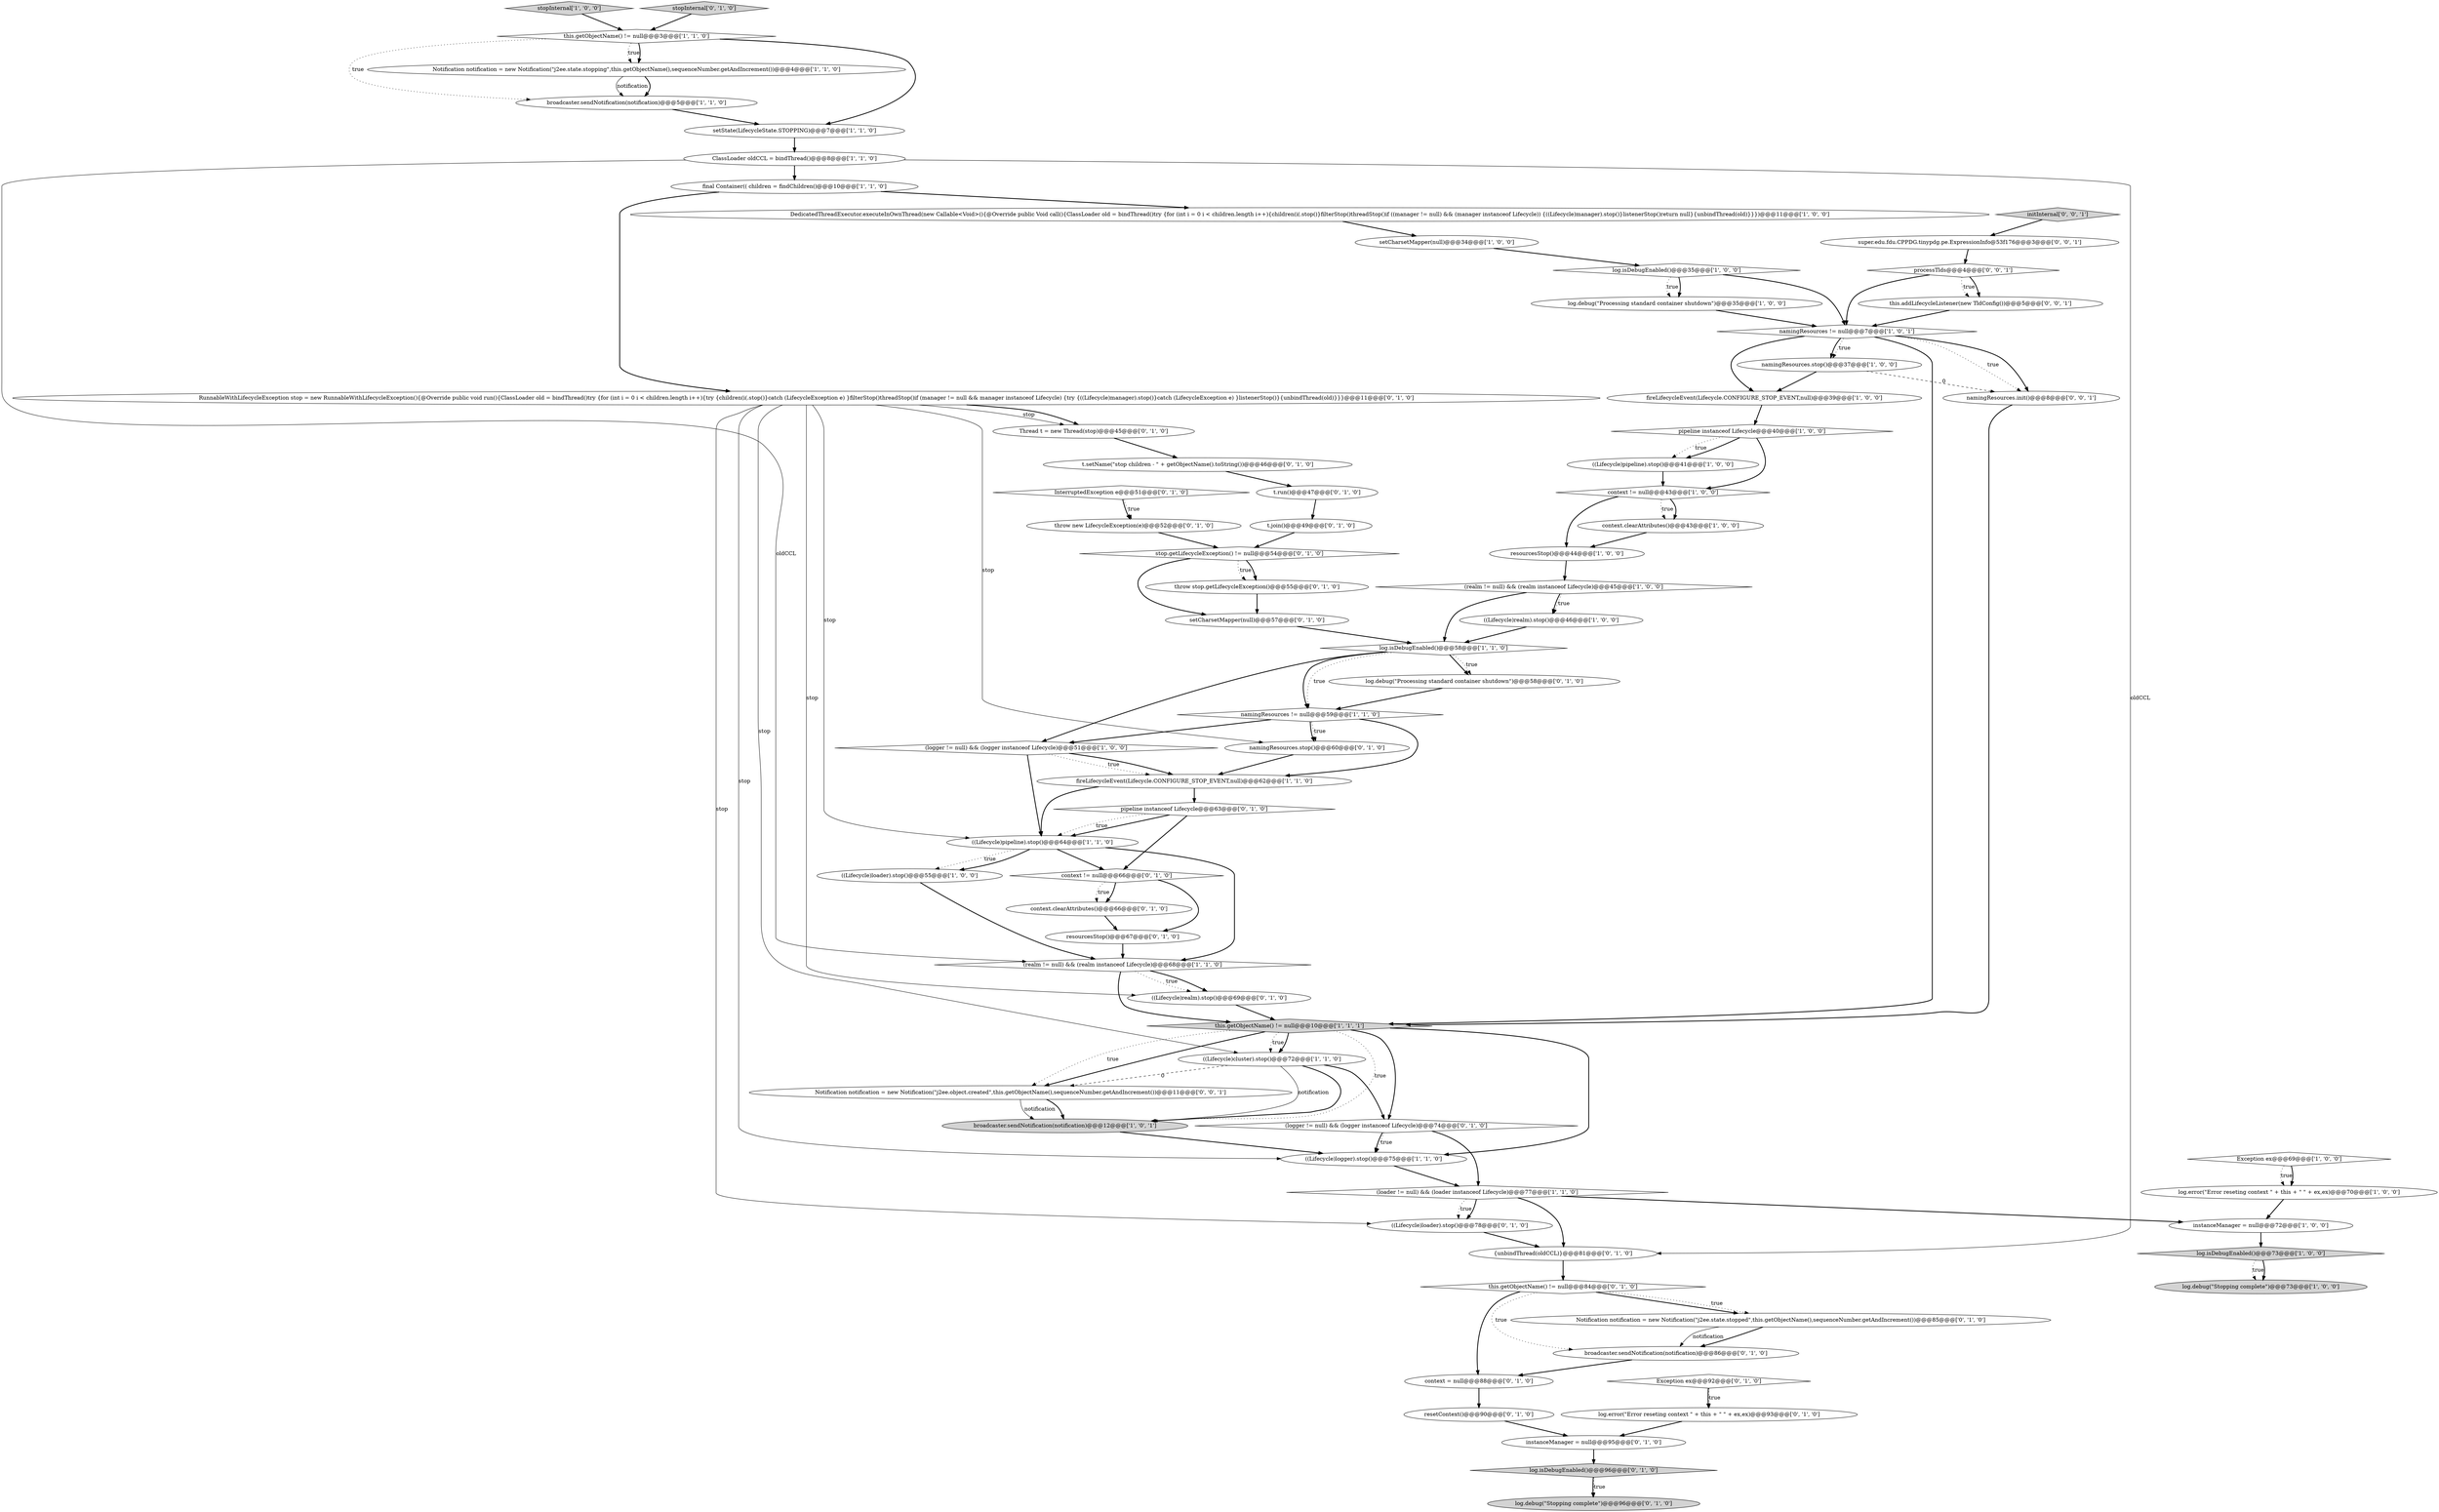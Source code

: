 digraph {
2 [style = filled, label = "((Lifecycle)pipeline).stop()@@@64@@@['1', '1', '0']", fillcolor = white, shape = ellipse image = "AAA0AAABBB1BBB"];
73 [style = filled, label = "processTlds@@@4@@@['0', '0', '1']", fillcolor = white, shape = diamond image = "AAA0AAABBB3BBB"];
18 [style = filled, label = "pipeline instanceof Lifecycle@@@40@@@['1', '0', '0']", fillcolor = white, shape = diamond image = "AAA0AAABBB1BBB"];
28 [style = filled, label = "setCharsetMapper(null)@@@34@@@['1', '0', '0']", fillcolor = white, shape = ellipse image = "AAA0AAABBB1BBB"];
27 [style = filled, label = "log.isDebugEnabled()@@@73@@@['1', '0', '0']", fillcolor = lightgray, shape = diamond image = "AAA0AAABBB1BBB"];
47 [style = filled, label = "resetContext()@@@90@@@['0', '1', '0']", fillcolor = white, shape = ellipse image = "AAA0AAABBB2BBB"];
62 [style = filled, label = "throw stop.getLifecycleException()@@@55@@@['0', '1', '0']", fillcolor = white, shape = ellipse image = "AAA1AAABBB2BBB"];
20 [style = filled, label = "DedicatedThreadExecutor.executeInOwnThread(new Callable<Void>(){@Override public Void call(){ClassLoader old = bindThread()try {for (int i = 0 i < children.length i++){children(i(.stop()}filterStop()threadStop()if ((manager != null) && (manager instanceof Lifecycle)) {((Lifecycle)manager).stop()}listenerStop()return null}{unbindThread(old)}}})@@@11@@@['1', '0', '0']", fillcolor = white, shape = ellipse image = "AAA0AAABBB1BBB"];
72 [style = filled, label = "Notification notification = new Notification(\"j2ee.object.created\",this.getObjectName(),sequenceNumber.getAndIncrement())@@@11@@@['0', '0', '1']", fillcolor = white, shape = ellipse image = "AAA0AAABBB3BBB"];
66 [style = filled, label = "throw new LifecycleException(e)@@@52@@@['0', '1', '0']", fillcolor = white, shape = ellipse image = "AAA1AAABBB2BBB"];
25 [style = filled, label = "broadcaster.sendNotification(notification)@@@5@@@['1', '1', '0']", fillcolor = white, shape = ellipse image = "AAA0AAABBB1BBB"];
6 [style = filled, label = "((Lifecycle)logger).stop()@@@75@@@['1', '1', '0']", fillcolor = white, shape = ellipse image = "AAA0AAABBB1BBB"];
71 [style = filled, label = "initInternal['0', '0', '1']", fillcolor = lightgray, shape = diamond image = "AAA0AAABBB3BBB"];
1 [style = filled, label = "Notification notification = new Notification(\"j2ee.state.stopping\",this.getObjectName(),sequenceNumber.getAndIncrement())@@@4@@@['1', '1', '0']", fillcolor = white, shape = ellipse image = "AAA0AAABBB1BBB"];
67 [style = filled, label = "log.error(\"Error reseting context \" + this + \" \" + ex,ex)@@@93@@@['0', '1', '0']", fillcolor = white, shape = ellipse image = "AAA0AAABBB2BBB"];
49 [style = filled, label = "t.setName(\"stop children - \" + getObjectName().toString())@@@46@@@['0', '1', '0']", fillcolor = white, shape = ellipse image = "AAA1AAABBB2BBB"];
34 [style = filled, label = "fireLifecycleEvent(Lifecycle.CONFIGURE_STOP_EVENT,null)@@@62@@@['1', '1', '0']", fillcolor = white, shape = ellipse image = "AAA0AAABBB1BBB"];
43 [style = filled, label = "instanceManager = null@@@95@@@['0', '1', '0']", fillcolor = white, shape = ellipse image = "AAA0AAABBB2BBB"];
16 [style = filled, label = "namingResources != null@@@7@@@['1', '0', '1']", fillcolor = white, shape = diamond image = "AAA0AAABBB1BBB"];
29 [style = filled, label = "setState(LifecycleState.STOPPING)@@@7@@@['1', '1', '0']", fillcolor = white, shape = ellipse image = "AAA0AAABBB1BBB"];
7 [style = filled, label = "fireLifecycleEvent(Lifecycle.CONFIGURE_STOP_EVENT,null)@@@39@@@['1', '0', '0']", fillcolor = white, shape = ellipse image = "AAA0AAABBB1BBB"];
36 [style = filled, label = "log.isDebugEnabled()@@@35@@@['1', '0', '0']", fillcolor = white, shape = diamond image = "AAA0AAABBB1BBB"];
10 [style = filled, label = "namingResources != null@@@59@@@['1', '1', '0']", fillcolor = white, shape = diamond image = "AAA0AAABBB1BBB"];
46 [style = filled, label = "((Lifecycle)loader).stop()@@@78@@@['0', '1', '0']", fillcolor = white, shape = ellipse image = "AAA0AAABBB2BBB"];
5 [style = filled, label = "context != null@@@43@@@['1', '0', '0']", fillcolor = white, shape = diamond image = "AAA0AAABBB1BBB"];
35 [style = filled, label = "final Container(( children = findChildren()@@@10@@@['1', '1', '0']", fillcolor = white, shape = ellipse image = "AAA0AAABBB1BBB"];
55 [style = filled, label = "namingResources.stop()@@@60@@@['0', '1', '0']", fillcolor = white, shape = ellipse image = "AAA0AAABBB2BBB"];
30 [style = filled, label = "broadcaster.sendNotification(notification)@@@12@@@['1', '0', '1']", fillcolor = lightgray, shape = ellipse image = "AAA0AAABBB1BBB"];
13 [style = filled, label = "((Lifecycle)pipeline).stop()@@@41@@@['1', '0', '0']", fillcolor = white, shape = ellipse image = "AAA0AAABBB1BBB"];
69 [style = filled, label = "namingResources.init()@@@8@@@['0', '0', '1']", fillcolor = white, shape = ellipse image = "AAA0AAABBB3BBB"];
45 [style = filled, label = "stop.getLifecycleException() != null@@@54@@@['0', '1', '0']", fillcolor = white, shape = diamond image = "AAA1AAABBB2BBB"];
53 [style = filled, label = "context != null@@@66@@@['0', '1', '0']", fillcolor = white, shape = diamond image = "AAA0AAABBB2BBB"];
59 [style = filled, label = "resourcesStop()@@@67@@@['0', '1', '0']", fillcolor = white, shape = ellipse image = "AAA0AAABBB2BBB"];
32 [style = filled, label = "log.error(\"Error reseting context \" + this + \" \" + ex,ex)@@@70@@@['1', '0', '0']", fillcolor = white, shape = ellipse image = "AAA0AAABBB1BBB"];
70 [style = filled, label = "this.addLifecycleListener(new TldConfig())@@@5@@@['0', '0', '1']", fillcolor = white, shape = ellipse image = "AAA0AAABBB3BBB"];
12 [style = filled, label = "ClassLoader oldCCL = bindThread()@@@8@@@['1', '1', '0']", fillcolor = white, shape = ellipse image = "AAA0AAABBB1BBB"];
42 [style = filled, label = "InterruptedException e@@@51@@@['0', '1', '0']", fillcolor = white, shape = diamond image = "AAA1AAABBB2BBB"];
44 [style = filled, label = "Thread t = new Thread(stop)@@@45@@@['0', '1', '0']", fillcolor = white, shape = ellipse image = "AAA1AAABBB2BBB"];
51 [style = filled, label = "{unbindThread(oldCCL)}@@@81@@@['0', '1', '0']", fillcolor = white, shape = ellipse image = "AAA0AAABBB2BBB"];
74 [style = filled, label = "super.edu.fdu.CPPDG.tinypdg.pe.ExpressionInfo@53f176@@@3@@@['0', '0', '1']", fillcolor = white, shape = ellipse image = "AAA0AAABBB3BBB"];
48 [style = filled, label = "context = null@@@88@@@['0', '1', '0']", fillcolor = white, shape = ellipse image = "AAA0AAABBB2BBB"];
4 [style = filled, label = "(loader != null) && (loader instanceof Lifecycle)@@@77@@@['1', '1', '0']", fillcolor = white, shape = diamond image = "AAA0AAABBB1BBB"];
3 [style = filled, label = "((Lifecycle)loader).stop()@@@55@@@['1', '0', '0']", fillcolor = white, shape = ellipse image = "AAA0AAABBB1BBB"];
17 [style = filled, label = "log.debug(\"Processing standard container shutdown\")@@@35@@@['1', '0', '0']", fillcolor = white, shape = ellipse image = "AAA0AAABBB1BBB"];
50 [style = filled, label = "(logger != null) && (logger instanceof Lifecycle)@@@74@@@['0', '1', '0']", fillcolor = white, shape = diamond image = "AAA0AAABBB2BBB"];
68 [style = filled, label = "Notification notification = new Notification(\"j2ee.state.stopped\",this.getObjectName(),sequenceNumber.getAndIncrement())@@@85@@@['0', '1', '0']", fillcolor = white, shape = ellipse image = "AAA0AAABBB2BBB"];
60 [style = filled, label = "((Lifecycle)realm).stop()@@@69@@@['0', '1', '0']", fillcolor = white, shape = ellipse image = "AAA0AAABBB2BBB"];
15 [style = filled, label = "(realm != null) && (realm instanceof Lifecycle)@@@68@@@['1', '1', '0']", fillcolor = white, shape = diamond image = "AAA0AAABBB1BBB"];
26 [style = filled, label = "instanceManager = null@@@72@@@['1', '0', '0']", fillcolor = white, shape = ellipse image = "AAA0AAABBB1BBB"];
14 [style = filled, label = "(realm != null) && (realm instanceof Lifecycle)@@@45@@@['1', '0', '0']", fillcolor = white, shape = diamond image = "AAA0AAABBB1BBB"];
9 [style = filled, label = "stopInternal['1', '0', '0']", fillcolor = lightgray, shape = diamond image = "AAA0AAABBB1BBB"];
39 [style = filled, label = "RunnableWithLifecycleException stop = new RunnableWithLifecycleException(){@Override public void run(){ClassLoader old = bindThread()try {for (int i = 0 i < children.length i++){try {children(i(.stop()}catch (LifecycleException e) }filterStop()threadStop()if (manager != null && manager instanceof Lifecycle) {try {((Lifecycle)manager).stop()}catch (LifecycleException e) }listenerStop()}{unbindThread(old)}}}@@@11@@@['0', '1', '0']", fillcolor = white, shape = ellipse image = "AAA0AAABBB2BBB"];
40 [style = filled, label = "t.run()@@@47@@@['0', '1', '0']", fillcolor = white, shape = ellipse image = "AAA1AAABBB2BBB"];
63 [style = filled, label = "t.join()@@@49@@@['0', '1', '0']", fillcolor = white, shape = ellipse image = "AAA1AAABBB2BBB"];
22 [style = filled, label = "(logger != null) && (logger instanceof Lifecycle)@@@51@@@['1', '0', '0']", fillcolor = white, shape = diamond image = "AAA0AAABBB1BBB"];
65 [style = filled, label = "context.clearAttributes()@@@66@@@['0', '1', '0']", fillcolor = white, shape = ellipse image = "AAA0AAABBB2BBB"];
0 [style = filled, label = "log.isDebugEnabled()@@@58@@@['1', '1', '0']", fillcolor = white, shape = diamond image = "AAA0AAABBB1BBB"];
23 [style = filled, label = "context.clearAttributes()@@@43@@@['1', '0', '0']", fillcolor = white, shape = ellipse image = "AAA0AAABBB1BBB"];
33 [style = filled, label = "Exception ex@@@69@@@['1', '0', '0']", fillcolor = white, shape = diamond image = "AAA0AAABBB1BBB"];
61 [style = filled, label = "log.debug(\"Stopping complete\")@@@96@@@['0', '1', '0']", fillcolor = lightgray, shape = ellipse image = "AAA0AAABBB2BBB"];
57 [style = filled, label = "Exception ex@@@92@@@['0', '1', '0']", fillcolor = white, shape = diamond image = "AAA0AAABBB2BBB"];
31 [style = filled, label = "this.getObjectName() != null@@@10@@@['1', '1', '1']", fillcolor = lightgray, shape = diamond image = "AAA0AAABBB1BBB"];
38 [style = filled, label = "this.getObjectName() != null@@@84@@@['0', '1', '0']", fillcolor = white, shape = diamond image = "AAA0AAABBB2BBB"];
8 [style = filled, label = "((Lifecycle)cluster).stop()@@@72@@@['1', '1', '0']", fillcolor = white, shape = ellipse image = "AAA0AAABBB1BBB"];
41 [style = filled, label = "pipeline instanceof Lifecycle@@@63@@@['0', '1', '0']", fillcolor = white, shape = diamond image = "AAA0AAABBB2BBB"];
37 [style = filled, label = "this.getObjectName() != null@@@3@@@['1', '1', '0']", fillcolor = white, shape = diamond image = "AAA0AAABBB1BBB"];
19 [style = filled, label = "namingResources.stop()@@@37@@@['1', '0', '0']", fillcolor = white, shape = ellipse image = "AAA0AAABBB1BBB"];
54 [style = filled, label = "log.debug(\"Processing standard container shutdown\")@@@58@@@['0', '1', '0']", fillcolor = white, shape = ellipse image = "AAA0AAABBB2BBB"];
56 [style = filled, label = "stopInternal['0', '1', '0']", fillcolor = lightgray, shape = diamond image = "AAA0AAABBB2BBB"];
21 [style = filled, label = "resourcesStop()@@@44@@@['1', '0', '0']", fillcolor = white, shape = ellipse image = "AAA0AAABBB1BBB"];
64 [style = filled, label = "setCharsetMapper(null)@@@57@@@['0', '1', '0']", fillcolor = white, shape = ellipse image = "AAA0AAABBB2BBB"];
58 [style = filled, label = "log.isDebugEnabled()@@@96@@@['0', '1', '0']", fillcolor = lightgray, shape = diamond image = "AAA0AAABBB2BBB"];
24 [style = filled, label = "((Lifecycle)realm).stop()@@@46@@@['1', '0', '0']", fillcolor = white, shape = ellipse image = "AAA0AAABBB1BBB"];
52 [style = filled, label = "broadcaster.sendNotification(notification)@@@86@@@['0', '1', '0']", fillcolor = white, shape = ellipse image = "AAA0AAABBB2BBB"];
11 [style = filled, label = "log.debug(\"Stopping complete\")@@@73@@@['1', '0', '0']", fillcolor = lightgray, shape = ellipse image = "AAA0AAABBB1BBB"];
0->10 [style = dotted, label="true"];
72->30 [style = bold, label=""];
69->31 [style = bold, label=""];
4->26 [style = bold, label=""];
45->62 [style = dotted, label="true"];
16->69 [style = dotted, label="true"];
33->32 [style = dotted, label="true"];
15->60 [style = dotted, label="true"];
15->60 [style = bold, label=""];
18->13 [style = bold, label=""];
73->70 [style = dotted, label="true"];
50->6 [style = dotted, label="true"];
54->10 [style = bold, label=""];
14->0 [style = bold, label=""];
14->24 [style = bold, label=""];
33->32 [style = bold, label=""];
31->50 [style = bold, label=""];
2->53 [style = bold, label=""];
38->68 [style = bold, label=""];
31->72 [style = bold, label=""];
18->13 [style = dotted, label="true"];
43->58 [style = bold, label=""];
10->55 [style = bold, label=""];
12->15 [style = solid, label="oldCCL"];
68->52 [style = bold, label=""];
41->53 [style = bold, label=""];
53->65 [style = bold, label=""];
31->6 [style = bold, label=""];
12->35 [style = bold, label=""];
72->30 [style = solid, label="notification"];
44->49 [style = bold, label=""];
31->72 [style = dotted, label="true"];
31->30 [style = dotted, label="true"];
8->72 [style = dashed, label="0"];
39->60 [style = solid, label="stop"];
16->7 [style = bold, label=""];
37->1 [style = dotted, label="true"];
29->12 [style = bold, label=""];
34->2 [style = bold, label=""];
19->7 [style = bold, label=""];
50->4 [style = bold, label=""];
17->16 [style = bold, label=""];
36->17 [style = bold, label=""];
39->44 [style = solid, label="stop"];
38->52 [style = dotted, label="true"];
45->62 [style = bold, label=""];
47->43 [style = bold, label=""];
36->16 [style = bold, label=""];
2->3 [style = dotted, label="true"];
0->22 [style = bold, label=""];
15->31 [style = bold, label=""];
24->0 [style = bold, label=""];
68->52 [style = solid, label="notification"];
19->69 [style = dashed, label="0"];
1->25 [style = bold, label=""];
10->55 [style = dotted, label="true"];
2->3 [style = bold, label=""];
23->21 [style = bold, label=""];
56->37 [style = bold, label=""];
39->2 [style = solid, label="stop"];
27->11 [style = dotted, label="true"];
38->68 [style = dotted, label="true"];
30->6 [style = bold, label=""];
58->61 [style = bold, label=""];
73->16 [style = bold, label=""];
38->48 [style = bold, label=""];
4->46 [style = dotted, label="true"];
8->30 [style = bold, label=""];
10->34 [style = bold, label=""];
73->70 [style = bold, label=""];
16->69 [style = bold, label=""];
42->66 [style = dotted, label="true"];
13->5 [style = bold, label=""];
51->38 [style = bold, label=""];
39->44 [style = bold, label=""];
35->20 [style = bold, label=""];
16->19 [style = dotted, label="true"];
22->2 [style = bold, label=""];
9->37 [style = bold, label=""];
21->14 [style = bold, label=""];
6->4 [style = bold, label=""];
45->64 [style = bold, label=""];
48->47 [style = bold, label=""];
31->8 [style = dotted, label="true"];
41->2 [style = bold, label=""];
7->18 [style = bold, label=""];
16->19 [style = bold, label=""];
37->25 [style = dotted, label="true"];
71->74 [style = bold, label=""];
57->67 [style = bold, label=""];
27->11 [style = bold, label=""];
46->51 [style = bold, label=""];
32->26 [style = bold, label=""];
10->22 [style = bold, label=""];
50->6 [style = bold, label=""];
37->29 [style = bold, label=""];
57->67 [style = dotted, label="true"];
5->21 [style = bold, label=""];
34->41 [style = bold, label=""];
63->45 [style = bold, label=""];
65->59 [style = bold, label=""];
39->55 [style = solid, label="stop"];
52->48 [style = bold, label=""];
14->24 [style = dotted, label="true"];
64->0 [style = bold, label=""];
39->46 [style = solid, label="stop"];
4->46 [style = bold, label=""];
37->1 [style = bold, label=""];
8->30 [style = solid, label="notification"];
4->51 [style = bold, label=""];
8->50 [style = bold, label=""];
1->25 [style = solid, label="notification"];
25->29 [style = bold, label=""];
42->66 [style = bold, label=""];
0->54 [style = bold, label=""];
53->59 [style = bold, label=""];
62->64 [style = bold, label=""];
0->54 [style = dotted, label="true"];
31->8 [style = bold, label=""];
18->5 [style = bold, label=""];
26->27 [style = bold, label=""];
35->39 [style = bold, label=""];
59->15 [style = bold, label=""];
36->17 [style = dotted, label="true"];
70->16 [style = bold, label=""];
12->51 [style = solid, label="oldCCL"];
0->10 [style = bold, label=""];
60->31 [style = bold, label=""];
67->43 [style = bold, label=""];
58->61 [style = dotted, label="true"];
41->2 [style = dotted, label="true"];
28->36 [style = bold, label=""];
22->34 [style = bold, label=""];
5->23 [style = bold, label=""];
22->34 [style = dotted, label="true"];
20->28 [style = bold, label=""];
53->65 [style = dotted, label="true"];
3->15 [style = bold, label=""];
16->31 [style = bold, label=""];
40->63 [style = bold, label=""];
39->6 [style = solid, label="stop"];
74->73 [style = bold, label=""];
5->23 [style = dotted, label="true"];
2->15 [style = bold, label=""];
66->45 [style = bold, label=""];
55->34 [style = bold, label=""];
49->40 [style = bold, label=""];
39->8 [style = solid, label="stop"];
}
